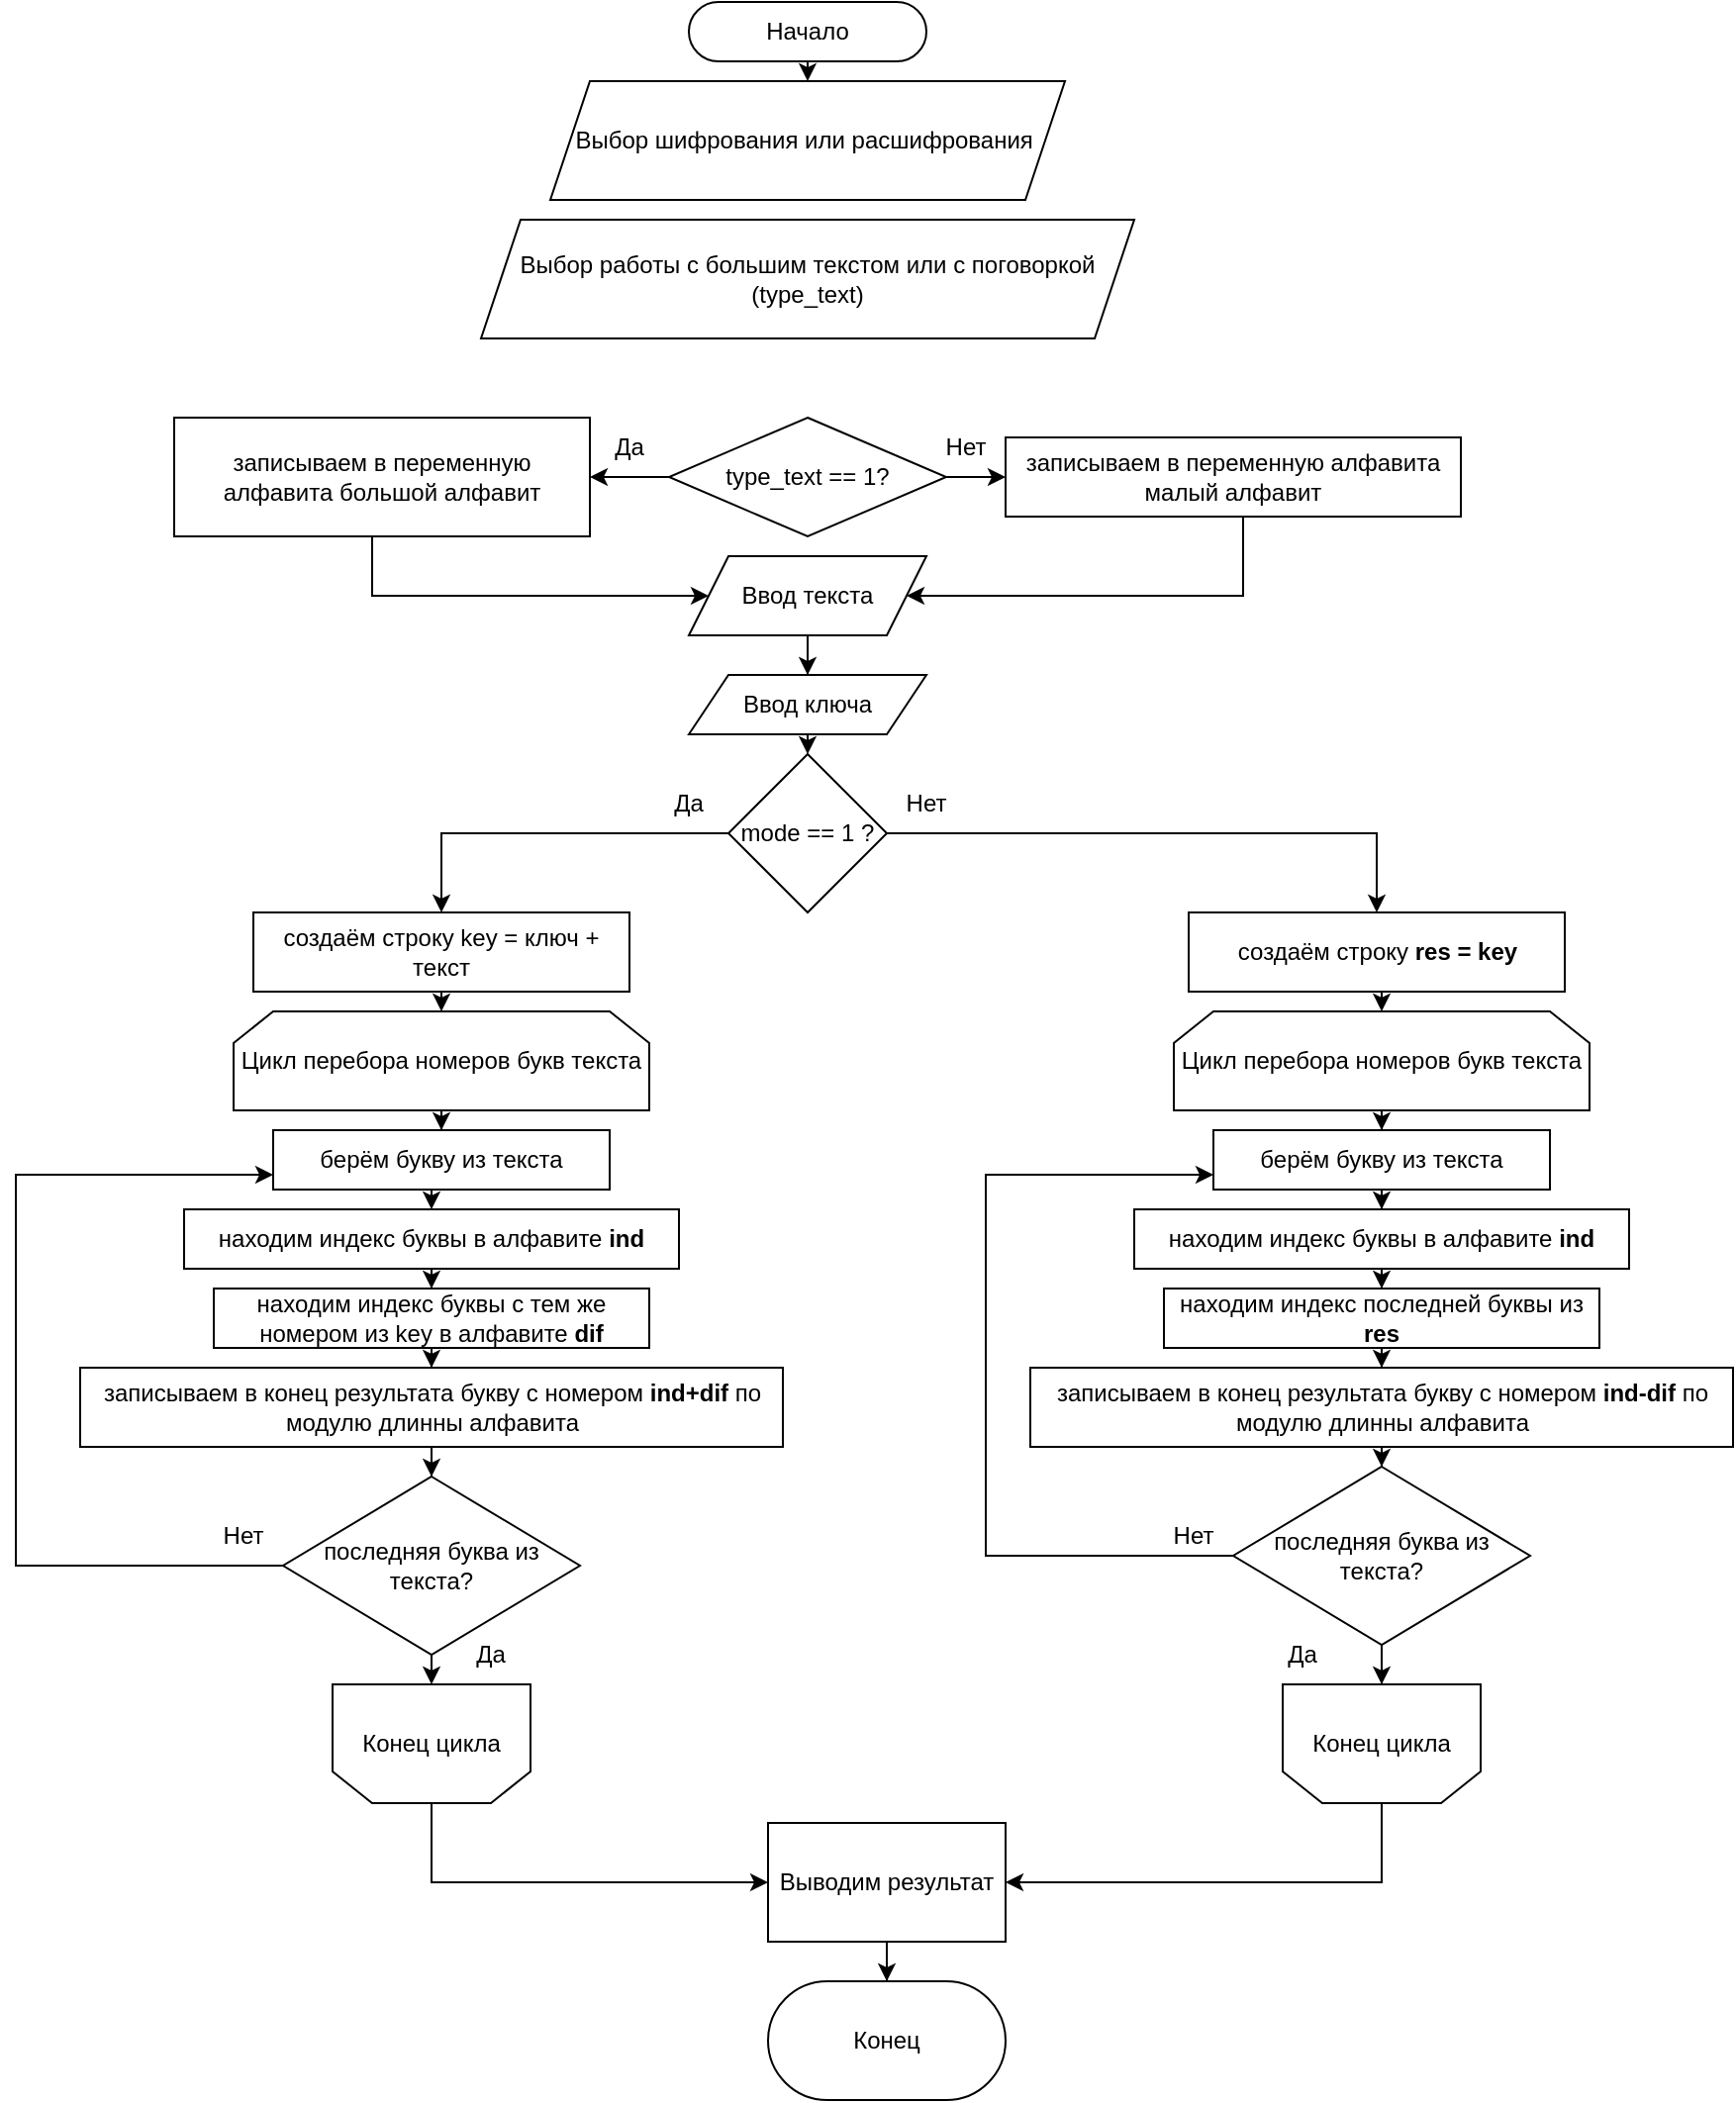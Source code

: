 <mxfile version="24.2.5" type="device">
  <diagram name="Страница — 1" id="FUO7JWuamfpJN6BIOICw">
    <mxGraphModel dx="1674" dy="778" grid="1" gridSize="10" guides="1" tooltips="1" connect="1" arrows="1" fold="1" page="1" pageScale="1" pageWidth="827" pageHeight="1169" math="0" shadow="0">
      <root>
        <mxCell id="0" />
        <mxCell id="1" parent="0" />
        <mxCell id="3gl9MuMP-UTVatvzNJQC-5" style="edgeStyle=orthogonalEdgeStyle;rounded=0;orthogonalLoop=1;jettySize=auto;html=1;exitX=0.5;exitY=1;exitDx=0;exitDy=0;entryX=0.5;entryY=0;entryDx=0;entryDy=0;" edge="1" parent="1" source="3gl9MuMP-UTVatvzNJQC-1" target="3gl9MuMP-UTVatvzNJQC-2">
          <mxGeometry relative="1" as="geometry" />
        </mxCell>
        <mxCell id="3gl9MuMP-UTVatvzNJQC-1" value="Начало" style="rounded=1;whiteSpace=wrap;html=1;arcSize=50;" vertex="1" parent="1">
          <mxGeometry x="400" y="20" width="120" height="30" as="geometry" />
        </mxCell>
        <mxCell id="3gl9MuMP-UTVatvzNJQC-2" value="Выбор шифрования или расшифрования&amp;nbsp;" style="shape=parallelogram;perimeter=parallelogramPerimeter;whiteSpace=wrap;html=1;fixedSize=1;" vertex="1" parent="1">
          <mxGeometry x="330" y="60" width="260" height="60" as="geometry" />
        </mxCell>
        <mxCell id="3gl9MuMP-UTVatvzNJQC-3" value="Выбор работы с большим текстом или с поговоркой (type_text)" style="shape=parallelogram;perimeter=parallelogramPerimeter;whiteSpace=wrap;html=1;fixedSize=1;" vertex="1" parent="1">
          <mxGeometry x="295" y="130" width="330" height="60" as="geometry" />
        </mxCell>
        <mxCell id="3gl9MuMP-UTVatvzNJQC-16" value="" style="edgeStyle=orthogonalEdgeStyle;rounded=0;orthogonalLoop=1;jettySize=auto;html=1;" edge="1" parent="1" source="3gl9MuMP-UTVatvzNJQC-4" target="3gl9MuMP-UTVatvzNJQC-6">
          <mxGeometry relative="1" as="geometry" />
        </mxCell>
        <mxCell id="3gl9MuMP-UTVatvzNJQC-4" value="Ввод текста" style="shape=parallelogram;perimeter=parallelogramPerimeter;whiteSpace=wrap;html=1;fixedSize=1;" vertex="1" parent="1">
          <mxGeometry x="400" y="300" width="120" height="40" as="geometry" />
        </mxCell>
        <mxCell id="3gl9MuMP-UTVatvzNJQC-41" style="edgeStyle=orthogonalEdgeStyle;rounded=0;orthogonalLoop=1;jettySize=auto;html=1;exitX=0.5;exitY=1;exitDx=0;exitDy=0;entryX=0.5;entryY=0;entryDx=0;entryDy=0;" edge="1" parent="1" source="3gl9MuMP-UTVatvzNJQC-6" target="3gl9MuMP-UTVatvzNJQC-17">
          <mxGeometry relative="1" as="geometry" />
        </mxCell>
        <mxCell id="3gl9MuMP-UTVatvzNJQC-6" value="Ввод ключа" style="shape=parallelogram;perimeter=parallelogramPerimeter;whiteSpace=wrap;html=1;fixedSize=1;" vertex="1" parent="1">
          <mxGeometry x="400" y="360" width="120" height="30" as="geometry" />
        </mxCell>
        <mxCell id="3gl9MuMP-UTVatvzNJQC-10" value="" style="edgeStyle=orthogonalEdgeStyle;rounded=0;orthogonalLoop=1;jettySize=auto;html=1;" edge="1" parent="1" source="3gl9MuMP-UTVatvzNJQC-7" target="3gl9MuMP-UTVatvzNJQC-8">
          <mxGeometry relative="1" as="geometry" />
        </mxCell>
        <mxCell id="3gl9MuMP-UTVatvzNJQC-11" value="" style="edgeStyle=orthogonalEdgeStyle;rounded=0;orthogonalLoop=1;jettySize=auto;html=1;" edge="1" parent="1" source="3gl9MuMP-UTVatvzNJQC-7" target="3gl9MuMP-UTVatvzNJQC-9">
          <mxGeometry relative="1" as="geometry" />
        </mxCell>
        <mxCell id="3gl9MuMP-UTVatvzNJQC-7" value="type_text == 1?" style="rhombus;whiteSpace=wrap;html=1;" vertex="1" parent="1">
          <mxGeometry x="390" y="230" width="140" height="60" as="geometry" />
        </mxCell>
        <mxCell id="3gl9MuMP-UTVatvzNJQC-14" style="edgeStyle=orthogonalEdgeStyle;rounded=0;orthogonalLoop=1;jettySize=auto;html=1;" edge="1" parent="1" source="3gl9MuMP-UTVatvzNJQC-8" target="3gl9MuMP-UTVatvzNJQC-4">
          <mxGeometry relative="1" as="geometry">
            <Array as="points">
              <mxPoint x="240" y="320" />
            </Array>
          </mxGeometry>
        </mxCell>
        <mxCell id="3gl9MuMP-UTVatvzNJQC-8" value="записываем в переменную алфавита большой алфавит" style="rounded=0;whiteSpace=wrap;html=1;" vertex="1" parent="1">
          <mxGeometry x="140" y="230" width="210" height="60" as="geometry" />
        </mxCell>
        <mxCell id="3gl9MuMP-UTVatvzNJQC-15" style="edgeStyle=orthogonalEdgeStyle;rounded=0;orthogonalLoop=1;jettySize=auto;html=1;entryX=1;entryY=0.5;entryDx=0;entryDy=0;" edge="1" parent="1" source="3gl9MuMP-UTVatvzNJQC-9" target="3gl9MuMP-UTVatvzNJQC-4">
          <mxGeometry relative="1" as="geometry">
            <Array as="points">
              <mxPoint x="680" y="320" />
            </Array>
          </mxGeometry>
        </mxCell>
        <mxCell id="3gl9MuMP-UTVatvzNJQC-9" value="записываем в переменную алфавита малый алфавит" style="rounded=0;whiteSpace=wrap;html=1;" vertex="1" parent="1">
          <mxGeometry x="560" y="240" width="230" height="40" as="geometry" />
        </mxCell>
        <mxCell id="3gl9MuMP-UTVatvzNJQC-12" value="Да" style="text;html=1;align=center;verticalAlign=middle;whiteSpace=wrap;rounded=0;" vertex="1" parent="1">
          <mxGeometry x="340" y="230" width="60" height="30" as="geometry" />
        </mxCell>
        <mxCell id="3gl9MuMP-UTVatvzNJQC-13" value="Нет" style="text;html=1;align=center;verticalAlign=middle;whiteSpace=wrap;rounded=0;" vertex="1" parent="1">
          <mxGeometry x="510" y="230" width="60" height="30" as="geometry" />
        </mxCell>
        <mxCell id="3gl9MuMP-UTVatvzNJQC-37" style="edgeStyle=orthogonalEdgeStyle;rounded=0;orthogonalLoop=1;jettySize=auto;html=1;entryX=0.5;entryY=0;entryDx=0;entryDy=0;" edge="1" parent="1" source="3gl9MuMP-UTVatvzNJQC-17" target="3gl9MuMP-UTVatvzNJQC-19">
          <mxGeometry relative="1" as="geometry" />
        </mxCell>
        <mxCell id="3gl9MuMP-UTVatvzNJQC-39" style="edgeStyle=orthogonalEdgeStyle;rounded=0;orthogonalLoop=1;jettySize=auto;html=1;entryX=0.5;entryY=0;entryDx=0;entryDy=0;" edge="1" parent="1" source="3gl9MuMP-UTVatvzNJQC-17" target="3gl9MuMP-UTVatvzNJQC-29">
          <mxGeometry relative="1" as="geometry" />
        </mxCell>
        <mxCell id="3gl9MuMP-UTVatvzNJQC-17" value="mode == 1 ?" style="rhombus;whiteSpace=wrap;html=1;" vertex="1" parent="1">
          <mxGeometry x="420" y="400" width="80" height="80" as="geometry" />
        </mxCell>
        <mxCell id="3gl9MuMP-UTVatvzNJQC-46" value="" style="edgeStyle=orthogonalEdgeStyle;rounded=0;orthogonalLoop=1;jettySize=auto;html=1;" edge="1" parent="1" source="3gl9MuMP-UTVatvzNJQC-18" target="3gl9MuMP-UTVatvzNJQC-20">
          <mxGeometry relative="1" as="geometry" />
        </mxCell>
        <mxCell id="3gl9MuMP-UTVatvzNJQC-18" value="Цикл перебора номеров букв текста" style="shape=loopLimit;whiteSpace=wrap;html=1;" vertex="1" parent="1">
          <mxGeometry x="170" y="530" width="210" height="50" as="geometry" />
        </mxCell>
        <mxCell id="3gl9MuMP-UTVatvzNJQC-45" style="edgeStyle=orthogonalEdgeStyle;rounded=0;orthogonalLoop=1;jettySize=auto;html=1;exitX=0.5;exitY=1;exitDx=0;exitDy=0;entryX=0.5;entryY=0;entryDx=0;entryDy=0;" edge="1" parent="1" source="3gl9MuMP-UTVatvzNJQC-19" target="3gl9MuMP-UTVatvzNJQC-18">
          <mxGeometry relative="1" as="geometry" />
        </mxCell>
        <mxCell id="3gl9MuMP-UTVatvzNJQC-19" value="создаём строку key = ключ + текст" style="rounded=0;whiteSpace=wrap;html=1;" vertex="1" parent="1">
          <mxGeometry x="180" y="480" width="190" height="40" as="geometry" />
        </mxCell>
        <mxCell id="3gl9MuMP-UTVatvzNJQC-47" style="edgeStyle=orthogonalEdgeStyle;rounded=0;orthogonalLoop=1;jettySize=auto;html=1;exitX=0.5;exitY=1;exitDx=0;exitDy=0;entryX=0.5;entryY=0;entryDx=0;entryDy=0;" edge="1" parent="1" source="3gl9MuMP-UTVatvzNJQC-20" target="3gl9MuMP-UTVatvzNJQC-21">
          <mxGeometry relative="1" as="geometry" />
        </mxCell>
        <mxCell id="3gl9MuMP-UTVatvzNJQC-20" value="берём букву из текста" style="rounded=0;whiteSpace=wrap;html=1;" vertex="1" parent="1">
          <mxGeometry x="190" y="590" width="170" height="30" as="geometry" />
        </mxCell>
        <mxCell id="3gl9MuMP-UTVatvzNJQC-48" value="" style="edgeStyle=orthogonalEdgeStyle;rounded=0;orthogonalLoop=1;jettySize=auto;html=1;" edge="1" parent="1" source="3gl9MuMP-UTVatvzNJQC-21" target="3gl9MuMP-UTVatvzNJQC-22">
          <mxGeometry relative="1" as="geometry" />
        </mxCell>
        <mxCell id="3gl9MuMP-UTVatvzNJQC-21" value="находим индекс буквы в алфавите &lt;b&gt;ind&lt;/b&gt;" style="rounded=0;whiteSpace=wrap;html=1;" vertex="1" parent="1">
          <mxGeometry x="145" y="630" width="250" height="30" as="geometry" />
        </mxCell>
        <mxCell id="3gl9MuMP-UTVatvzNJQC-49" value="" style="edgeStyle=orthogonalEdgeStyle;rounded=0;orthogonalLoop=1;jettySize=auto;html=1;" edge="1" parent="1" source="3gl9MuMP-UTVatvzNJQC-22" target="3gl9MuMP-UTVatvzNJQC-23">
          <mxGeometry relative="1" as="geometry" />
        </mxCell>
        <mxCell id="3gl9MuMP-UTVatvzNJQC-22" value="находим индекс буквы с тем же номером из key в алфавите &lt;b&gt;dif&lt;/b&gt;" style="rounded=0;whiteSpace=wrap;html=1;" vertex="1" parent="1">
          <mxGeometry x="160" y="670" width="220" height="30" as="geometry" />
        </mxCell>
        <mxCell id="3gl9MuMP-UTVatvzNJQC-50" value="" style="edgeStyle=orthogonalEdgeStyle;rounded=0;orthogonalLoop=1;jettySize=auto;html=1;" edge="1" parent="1" source="3gl9MuMP-UTVatvzNJQC-23" target="3gl9MuMP-UTVatvzNJQC-24">
          <mxGeometry relative="1" as="geometry" />
        </mxCell>
        <mxCell id="3gl9MuMP-UTVatvzNJQC-23" value="записываем в конец результата букву с номером &lt;b&gt;ind+dif &lt;/b&gt;по модулю длинны алфавита" style="rounded=0;whiteSpace=wrap;html=1;" vertex="1" parent="1">
          <mxGeometry x="92.5" y="710" width="355" height="40" as="geometry" />
        </mxCell>
        <mxCell id="3gl9MuMP-UTVatvzNJQC-51" style="edgeStyle=orthogonalEdgeStyle;rounded=0;orthogonalLoop=1;jettySize=auto;html=1;exitX=0.5;exitY=1;exitDx=0;exitDy=0;entryX=0.5;entryY=1;entryDx=0;entryDy=0;" edge="1" parent="1" source="3gl9MuMP-UTVatvzNJQC-24" target="3gl9MuMP-UTVatvzNJQC-25">
          <mxGeometry relative="1" as="geometry" />
        </mxCell>
        <mxCell id="3gl9MuMP-UTVatvzNJQC-53" style="edgeStyle=orthogonalEdgeStyle;rounded=0;orthogonalLoop=1;jettySize=auto;html=1;entryX=0;entryY=0.75;entryDx=0;entryDy=0;" edge="1" parent="1" source="3gl9MuMP-UTVatvzNJQC-24" target="3gl9MuMP-UTVatvzNJQC-20">
          <mxGeometry relative="1" as="geometry">
            <Array as="points">
              <mxPoint x="60" y="810" />
              <mxPoint x="60" y="613" />
            </Array>
          </mxGeometry>
        </mxCell>
        <mxCell id="3gl9MuMP-UTVatvzNJQC-24" value="последняя буква из текста?" style="rhombus;whiteSpace=wrap;html=1;" vertex="1" parent="1">
          <mxGeometry x="195" y="765" width="150" height="90" as="geometry" />
        </mxCell>
        <mxCell id="3gl9MuMP-UTVatvzNJQC-68" style="edgeStyle=orthogonalEdgeStyle;rounded=0;orthogonalLoop=1;jettySize=auto;html=1;exitX=0.5;exitY=0;exitDx=0;exitDy=0;entryX=0;entryY=0.5;entryDx=0;entryDy=0;" edge="1" parent="1" source="3gl9MuMP-UTVatvzNJQC-25" target="3gl9MuMP-UTVatvzNJQC-42">
          <mxGeometry relative="1" as="geometry" />
        </mxCell>
        <mxCell id="3gl9MuMP-UTVatvzNJQC-25" value="" style="shape=loopLimit;whiteSpace=wrap;html=1;rotation=-180;" vertex="1" parent="1">
          <mxGeometry x="220" y="870" width="100" height="60" as="geometry" />
        </mxCell>
        <mxCell id="3gl9MuMP-UTVatvzNJQC-26" value="Конец цикла" style="text;html=1;align=center;verticalAlign=middle;whiteSpace=wrap;rounded=0;" vertex="1" parent="1">
          <mxGeometry x="225" y="885" width="90" height="30" as="geometry" />
        </mxCell>
        <mxCell id="3gl9MuMP-UTVatvzNJQC-58" style="edgeStyle=orthogonalEdgeStyle;rounded=0;orthogonalLoop=1;jettySize=auto;html=1;exitX=0.5;exitY=1;exitDx=0;exitDy=0;" edge="1" parent="1" source="3gl9MuMP-UTVatvzNJQC-28" target="3gl9MuMP-UTVatvzNJQC-30">
          <mxGeometry relative="1" as="geometry" />
        </mxCell>
        <mxCell id="3gl9MuMP-UTVatvzNJQC-28" value="Цикл перебора номеров букв текста" style="shape=loopLimit;whiteSpace=wrap;html=1;" vertex="1" parent="1">
          <mxGeometry x="645" y="530" width="210" height="50" as="geometry" />
        </mxCell>
        <mxCell id="3gl9MuMP-UTVatvzNJQC-56" style="edgeStyle=orthogonalEdgeStyle;rounded=0;orthogonalLoop=1;jettySize=auto;html=1;exitX=0.5;exitY=1;exitDx=0;exitDy=0;entryX=0.5;entryY=0;entryDx=0;entryDy=0;" edge="1" parent="1" source="3gl9MuMP-UTVatvzNJQC-29" target="3gl9MuMP-UTVatvzNJQC-28">
          <mxGeometry relative="1" as="geometry" />
        </mxCell>
        <mxCell id="3gl9MuMP-UTVatvzNJQC-29" value="создаём строку &lt;b&gt;res = key&lt;/b&gt;" style="rounded=0;whiteSpace=wrap;html=1;" vertex="1" parent="1">
          <mxGeometry x="652.5" y="480" width="190" height="40" as="geometry" />
        </mxCell>
        <mxCell id="3gl9MuMP-UTVatvzNJQC-59" value="" style="edgeStyle=orthogonalEdgeStyle;rounded=0;orthogonalLoop=1;jettySize=auto;html=1;" edge="1" parent="1" source="3gl9MuMP-UTVatvzNJQC-30" target="3gl9MuMP-UTVatvzNJQC-31">
          <mxGeometry relative="1" as="geometry" />
        </mxCell>
        <mxCell id="3gl9MuMP-UTVatvzNJQC-30" value="берём букву из текста" style="rounded=0;whiteSpace=wrap;html=1;" vertex="1" parent="1">
          <mxGeometry x="665" y="590" width="170" height="30" as="geometry" />
        </mxCell>
        <mxCell id="3gl9MuMP-UTVatvzNJQC-60" style="edgeStyle=orthogonalEdgeStyle;rounded=0;orthogonalLoop=1;jettySize=auto;html=1;exitX=0.5;exitY=1;exitDx=0;exitDy=0;" edge="1" parent="1" source="3gl9MuMP-UTVatvzNJQC-31" target="3gl9MuMP-UTVatvzNJQC-32">
          <mxGeometry relative="1" as="geometry" />
        </mxCell>
        <mxCell id="3gl9MuMP-UTVatvzNJQC-31" value="находим индекс буквы в алфавите &lt;b&gt;ind&lt;/b&gt;" style="rounded=0;whiteSpace=wrap;html=1;" vertex="1" parent="1">
          <mxGeometry x="625" y="630" width="250" height="30" as="geometry" />
        </mxCell>
        <mxCell id="3gl9MuMP-UTVatvzNJQC-61" value="" style="edgeStyle=orthogonalEdgeStyle;rounded=0;orthogonalLoop=1;jettySize=auto;html=1;" edge="1" parent="1" source="3gl9MuMP-UTVatvzNJQC-32" target="3gl9MuMP-UTVatvzNJQC-33">
          <mxGeometry relative="1" as="geometry" />
        </mxCell>
        <mxCell id="3gl9MuMP-UTVatvzNJQC-32" value="находим индекс последней буквы из &lt;b&gt;res&lt;/b&gt;" style="rounded=0;whiteSpace=wrap;html=1;" vertex="1" parent="1">
          <mxGeometry x="640" y="670" width="220" height="30" as="geometry" />
        </mxCell>
        <mxCell id="3gl9MuMP-UTVatvzNJQC-62" value="" style="edgeStyle=orthogonalEdgeStyle;rounded=0;orthogonalLoop=1;jettySize=auto;html=1;" edge="1" parent="1" source="3gl9MuMP-UTVatvzNJQC-33" target="3gl9MuMP-UTVatvzNJQC-34">
          <mxGeometry relative="1" as="geometry" />
        </mxCell>
        <mxCell id="3gl9MuMP-UTVatvzNJQC-33" value="записываем в конец результата букву с номером &lt;b&gt;ind-dif &lt;/b&gt;по модулю длинны алфавита" style="rounded=0;whiteSpace=wrap;html=1;" vertex="1" parent="1">
          <mxGeometry x="572.5" y="710" width="355" height="40" as="geometry" />
        </mxCell>
        <mxCell id="3gl9MuMP-UTVatvzNJQC-63" style="edgeStyle=orthogonalEdgeStyle;rounded=0;orthogonalLoop=1;jettySize=auto;html=1;entryX=0;entryY=0.75;entryDx=0;entryDy=0;" edge="1" parent="1" source="3gl9MuMP-UTVatvzNJQC-34" target="3gl9MuMP-UTVatvzNJQC-30">
          <mxGeometry relative="1" as="geometry">
            <Array as="points">
              <mxPoint x="550" y="805" />
              <mxPoint x="550" y="613" />
            </Array>
          </mxGeometry>
        </mxCell>
        <mxCell id="3gl9MuMP-UTVatvzNJQC-66" style="edgeStyle=orthogonalEdgeStyle;rounded=0;orthogonalLoop=1;jettySize=auto;html=1;" edge="1" parent="1" source="3gl9MuMP-UTVatvzNJQC-34" target="3gl9MuMP-UTVatvzNJQC-35">
          <mxGeometry relative="1" as="geometry" />
        </mxCell>
        <mxCell id="3gl9MuMP-UTVatvzNJQC-34" value="последняя буква из текста?" style="rhombus;whiteSpace=wrap;html=1;" vertex="1" parent="1">
          <mxGeometry x="675" y="760" width="150" height="90" as="geometry" />
        </mxCell>
        <mxCell id="3gl9MuMP-UTVatvzNJQC-69" style="edgeStyle=orthogonalEdgeStyle;rounded=0;orthogonalLoop=1;jettySize=auto;html=1;exitX=0.5;exitY=0;exitDx=0;exitDy=0;entryX=1;entryY=0.5;entryDx=0;entryDy=0;" edge="1" parent="1" source="3gl9MuMP-UTVatvzNJQC-35" target="3gl9MuMP-UTVatvzNJQC-42">
          <mxGeometry relative="1" as="geometry" />
        </mxCell>
        <mxCell id="3gl9MuMP-UTVatvzNJQC-35" value="" style="shape=loopLimit;whiteSpace=wrap;html=1;rotation=-180;" vertex="1" parent="1">
          <mxGeometry x="700" y="870" width="100" height="60" as="geometry" />
        </mxCell>
        <mxCell id="3gl9MuMP-UTVatvzNJQC-36" value="Конец цикла" style="text;html=1;align=center;verticalAlign=middle;whiteSpace=wrap;rounded=0;" vertex="1" parent="1">
          <mxGeometry x="705" y="885" width="90" height="30" as="geometry" />
        </mxCell>
        <mxCell id="3gl9MuMP-UTVatvzNJQC-38" value="Да" style="text;html=1;align=center;verticalAlign=middle;whiteSpace=wrap;rounded=0;" vertex="1" parent="1">
          <mxGeometry x="370" y="410" width="60" height="30" as="geometry" />
        </mxCell>
        <mxCell id="3gl9MuMP-UTVatvzNJQC-40" value="Нет" style="text;html=1;align=center;verticalAlign=middle;whiteSpace=wrap;rounded=0;" vertex="1" parent="1">
          <mxGeometry x="490" y="410" width="60" height="30" as="geometry" />
        </mxCell>
        <mxCell id="3gl9MuMP-UTVatvzNJQC-70" value="" style="edgeStyle=orthogonalEdgeStyle;rounded=0;orthogonalLoop=1;jettySize=auto;html=1;" edge="1" parent="1" source="3gl9MuMP-UTVatvzNJQC-42" target="3gl9MuMP-UTVatvzNJQC-43">
          <mxGeometry relative="1" as="geometry" />
        </mxCell>
        <mxCell id="3gl9MuMP-UTVatvzNJQC-42" value="Выводим результат" style="rounded=0;whiteSpace=wrap;html=1;" vertex="1" parent="1">
          <mxGeometry x="440" y="940" width="120" height="60" as="geometry" />
        </mxCell>
        <mxCell id="3gl9MuMP-UTVatvzNJQC-43" value="Конец" style="rounded=1;whiteSpace=wrap;html=1;arcSize=50;" vertex="1" parent="1">
          <mxGeometry x="440" y="1020" width="120" height="60" as="geometry" />
        </mxCell>
        <mxCell id="3gl9MuMP-UTVatvzNJQC-52" value="Да" style="text;html=1;align=center;verticalAlign=middle;whiteSpace=wrap;rounded=0;" vertex="1" parent="1">
          <mxGeometry x="270" y="840" width="60" height="30" as="geometry" />
        </mxCell>
        <mxCell id="3gl9MuMP-UTVatvzNJQC-54" value="Нет" style="text;html=1;align=center;verticalAlign=middle;whiteSpace=wrap;rounded=0;" vertex="1" parent="1">
          <mxGeometry x="145" y="780" width="60" height="30" as="geometry" />
        </mxCell>
        <mxCell id="3gl9MuMP-UTVatvzNJQC-64" value="Да" style="text;html=1;align=center;verticalAlign=middle;whiteSpace=wrap;rounded=0;" vertex="1" parent="1">
          <mxGeometry x="680" y="840" width="60" height="30" as="geometry" />
        </mxCell>
        <mxCell id="3gl9MuMP-UTVatvzNJQC-65" value="Нет" style="text;html=1;align=center;verticalAlign=middle;whiteSpace=wrap;rounded=0;" vertex="1" parent="1">
          <mxGeometry x="625" y="780" width="60" height="30" as="geometry" />
        </mxCell>
      </root>
    </mxGraphModel>
  </diagram>
</mxfile>
